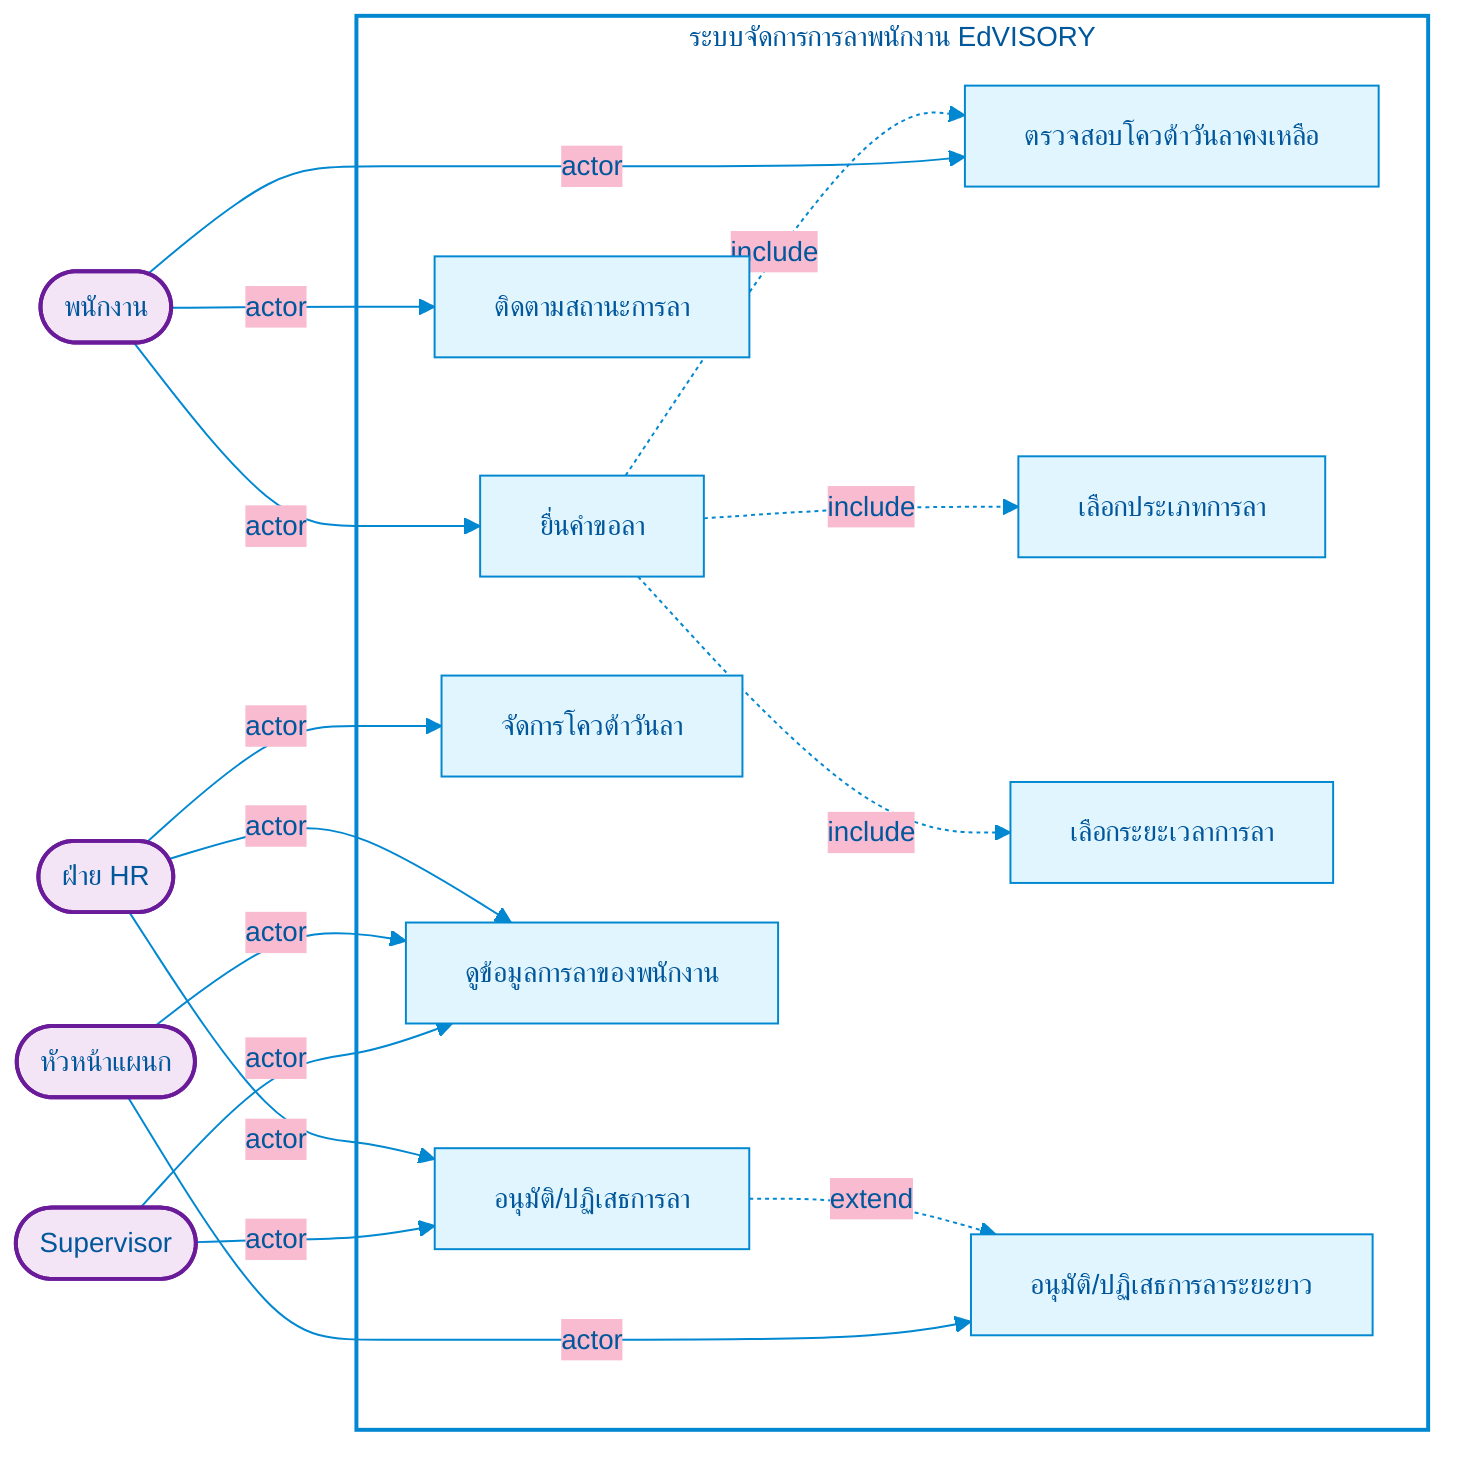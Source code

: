 ---
config:
  theme: base
  themeVariables:
    primaryColor: '#e1f5fe'
    primaryTextColor: '#01579b'
    primaryBorderColor: '#0288d1'
    lineColor: '#0288d1'
    secondaryColor: '#f8bbd0'
    tertiaryColor: '#fff'
    fontSize: 14px
  layout: fixed
---
flowchart LR
 subgraph System["ระบบจัดการการลาพนักงาน EdVISORY"]
    direction TB
        UC1["ตรวจสอบโควต้าวันลาคงเหลือ"]
        UC2["ยื่นคำขอลา"]
        UC3["เลือกประเภทการลา"]
        UC4["เลือกระยะเวลาการลา"]
        UC5["ติดตามสถานะการลา"]
        UC6["อนุมัติ/ปฏิเสธการลา"]
        UC7["อนุมัติ/ปฏิเสธการลาระยะยาว"]
        UC8["จัดการโควต้าวันลา"]
        UC9["ดูข้อมูลการลาของพนักงาน"]
  end
    Employee(["พนักงาน"]) -- actor --> UC1 & UC2 & UC5
    Supervisor(["Supervisor"]) -- actor --> UC6 & UC9
    DeptHead(["หัวหน้าแผนก"]) -- actor --> UC7 & UC9
    HR(["ฝ่าย HR"]) -- actor --> UC6 & UC8 & UC9
    UC2 -. include .-> UC3 & UC4 & UC1
    UC6 -. extend .-> UC7
     UC1:::usecase
     UC2:::usecase
     UC3:::usecase
     UC4:::usecase
     UC5:::usecase
     UC6:::usecase
     UC7:::usecase
     UC8:::usecase
     UC9:::usecase
     Employee:::actor
     Supervisor:::actor
     DeptHead:::actor
     HR:::actor
     System:::system
    classDef actor fill:#f3e5f5,stroke:#6a1b9a,stroke-width:2px
    classDef usecase fill:#e1f5fe,stroke:#0288d1,stroke-width:1px,color:#01579b
    classDef system fill:#ffffff,stroke:#0288d1,stroke-width:2px,color:#01579b